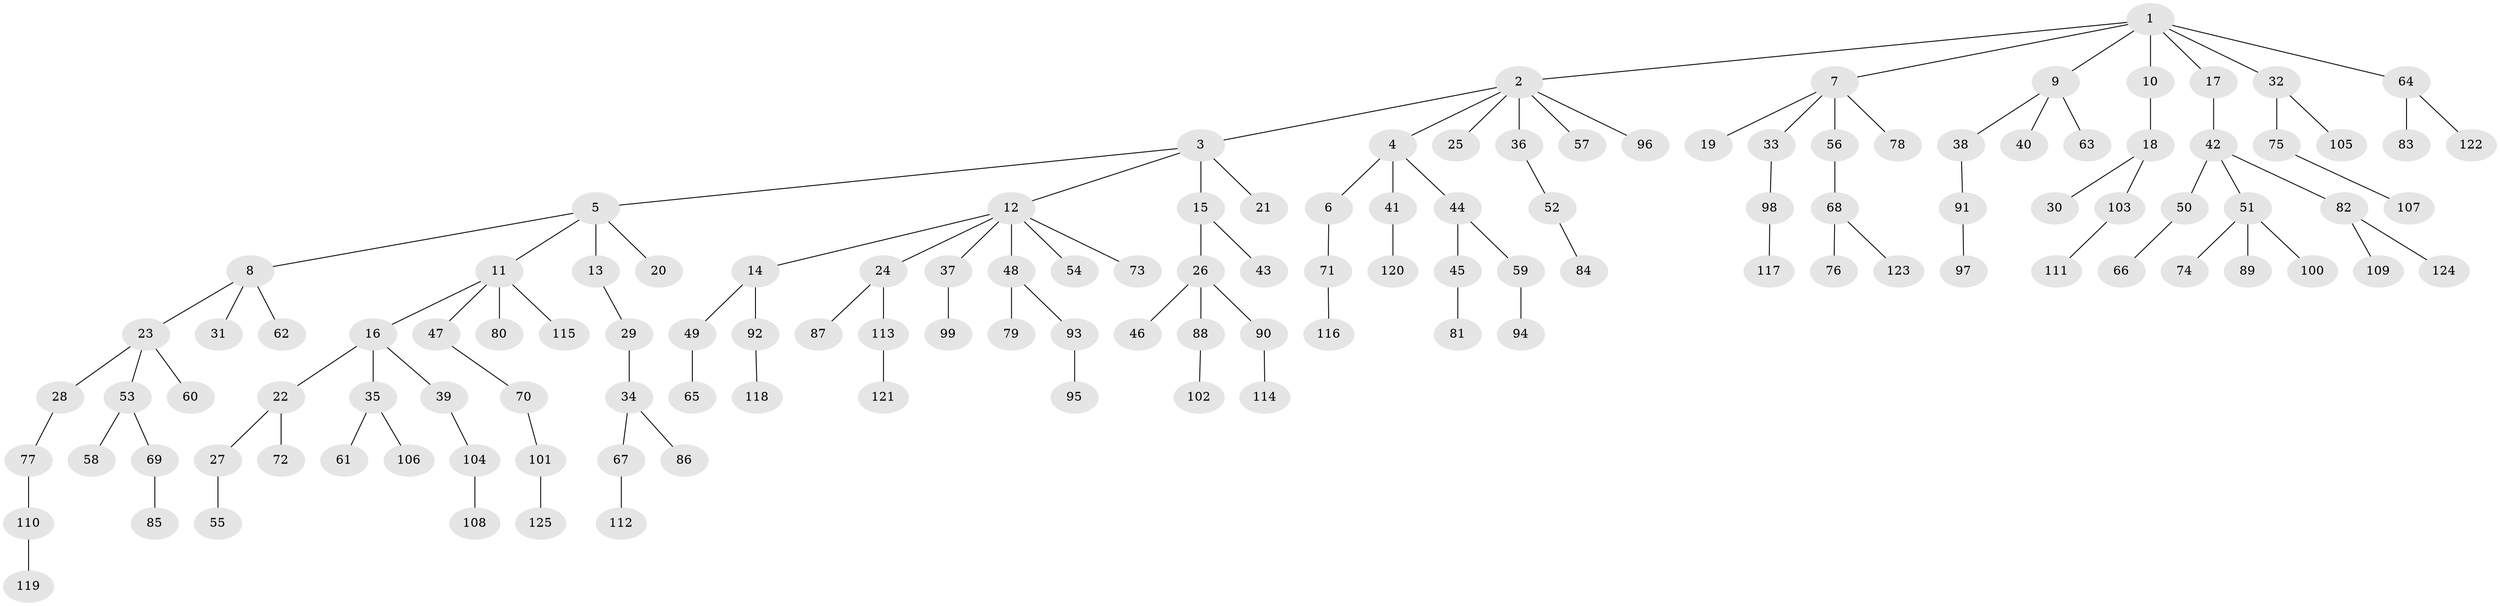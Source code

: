 // coarse degree distribution, {1: 0.7837837837837838, 2: 0.16216216216216217, 28: 0.02702702702702703, 3: 0.02702702702702703}
// Generated by graph-tools (version 1.1) at 2025/56/03/04/25 21:56:38]
// undirected, 125 vertices, 124 edges
graph export_dot {
graph [start="1"]
  node [color=gray90,style=filled];
  1;
  2;
  3;
  4;
  5;
  6;
  7;
  8;
  9;
  10;
  11;
  12;
  13;
  14;
  15;
  16;
  17;
  18;
  19;
  20;
  21;
  22;
  23;
  24;
  25;
  26;
  27;
  28;
  29;
  30;
  31;
  32;
  33;
  34;
  35;
  36;
  37;
  38;
  39;
  40;
  41;
  42;
  43;
  44;
  45;
  46;
  47;
  48;
  49;
  50;
  51;
  52;
  53;
  54;
  55;
  56;
  57;
  58;
  59;
  60;
  61;
  62;
  63;
  64;
  65;
  66;
  67;
  68;
  69;
  70;
  71;
  72;
  73;
  74;
  75;
  76;
  77;
  78;
  79;
  80;
  81;
  82;
  83;
  84;
  85;
  86;
  87;
  88;
  89;
  90;
  91;
  92;
  93;
  94;
  95;
  96;
  97;
  98;
  99;
  100;
  101;
  102;
  103;
  104;
  105;
  106;
  107;
  108;
  109;
  110;
  111;
  112;
  113;
  114;
  115;
  116;
  117;
  118;
  119;
  120;
  121;
  122;
  123;
  124;
  125;
  1 -- 2;
  1 -- 7;
  1 -- 9;
  1 -- 10;
  1 -- 17;
  1 -- 32;
  1 -- 64;
  2 -- 3;
  2 -- 4;
  2 -- 25;
  2 -- 36;
  2 -- 57;
  2 -- 96;
  3 -- 5;
  3 -- 12;
  3 -- 15;
  3 -- 21;
  4 -- 6;
  4 -- 41;
  4 -- 44;
  5 -- 8;
  5 -- 11;
  5 -- 13;
  5 -- 20;
  6 -- 71;
  7 -- 19;
  7 -- 33;
  7 -- 56;
  7 -- 78;
  8 -- 23;
  8 -- 31;
  8 -- 62;
  9 -- 38;
  9 -- 40;
  9 -- 63;
  10 -- 18;
  11 -- 16;
  11 -- 47;
  11 -- 80;
  11 -- 115;
  12 -- 14;
  12 -- 24;
  12 -- 37;
  12 -- 48;
  12 -- 54;
  12 -- 73;
  13 -- 29;
  14 -- 49;
  14 -- 92;
  15 -- 26;
  15 -- 43;
  16 -- 22;
  16 -- 35;
  16 -- 39;
  17 -- 42;
  18 -- 30;
  18 -- 103;
  22 -- 27;
  22 -- 72;
  23 -- 28;
  23 -- 53;
  23 -- 60;
  24 -- 87;
  24 -- 113;
  26 -- 46;
  26 -- 88;
  26 -- 90;
  27 -- 55;
  28 -- 77;
  29 -- 34;
  32 -- 75;
  32 -- 105;
  33 -- 98;
  34 -- 67;
  34 -- 86;
  35 -- 61;
  35 -- 106;
  36 -- 52;
  37 -- 99;
  38 -- 91;
  39 -- 104;
  41 -- 120;
  42 -- 50;
  42 -- 51;
  42 -- 82;
  44 -- 45;
  44 -- 59;
  45 -- 81;
  47 -- 70;
  48 -- 79;
  48 -- 93;
  49 -- 65;
  50 -- 66;
  51 -- 74;
  51 -- 89;
  51 -- 100;
  52 -- 84;
  53 -- 58;
  53 -- 69;
  56 -- 68;
  59 -- 94;
  64 -- 83;
  64 -- 122;
  67 -- 112;
  68 -- 76;
  68 -- 123;
  69 -- 85;
  70 -- 101;
  71 -- 116;
  75 -- 107;
  77 -- 110;
  82 -- 109;
  82 -- 124;
  88 -- 102;
  90 -- 114;
  91 -- 97;
  92 -- 118;
  93 -- 95;
  98 -- 117;
  101 -- 125;
  103 -- 111;
  104 -- 108;
  110 -- 119;
  113 -- 121;
}
